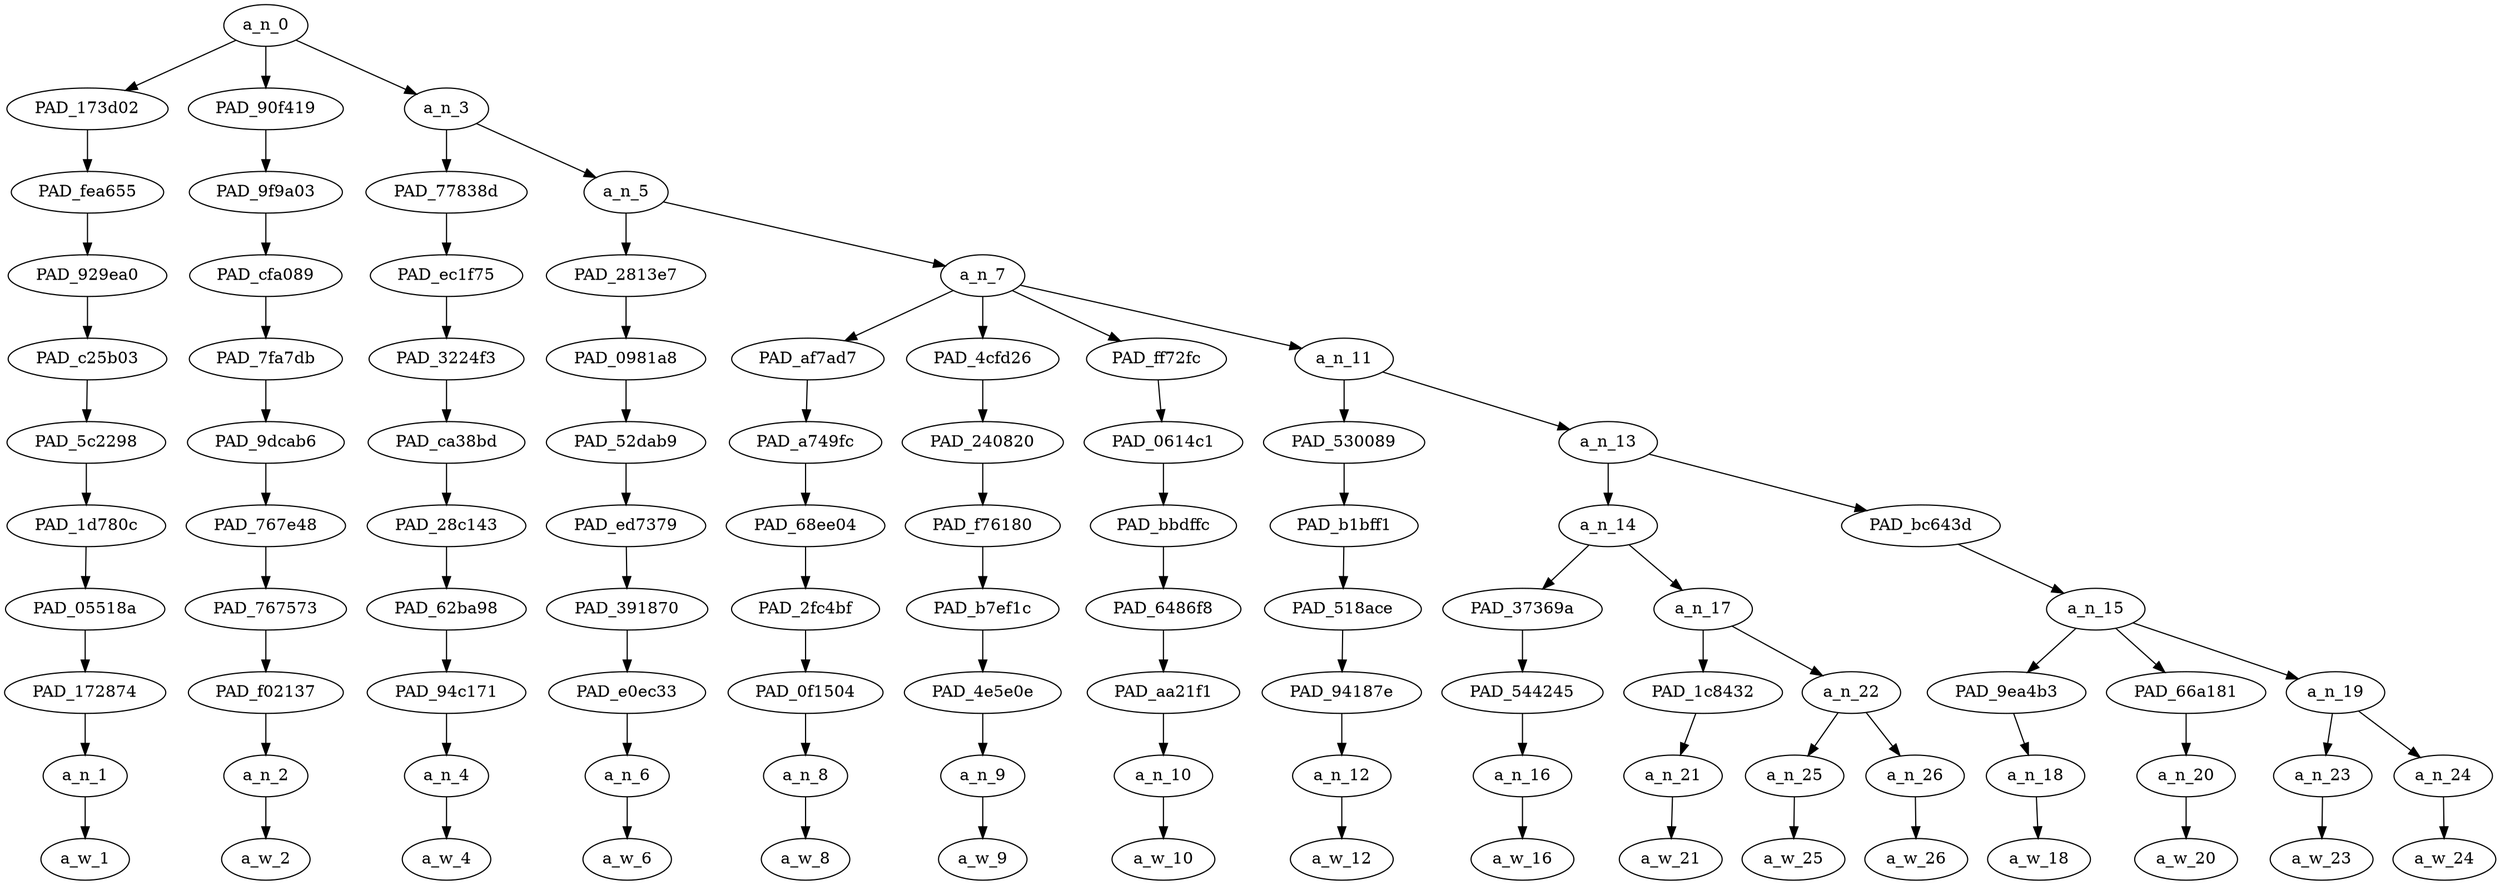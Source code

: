 strict digraph "" {
	a_n_0	[div_dir=1,
		index=0,
		level=10,
		pos="1.4186197916666667,10!",
		text_span="[0, 1, 2, 3, 4, 5, 6, 7, 8, 9, 10, 11, 12, 13, 14, 15]",
		value=1.00000000];
	PAD_173d02	[div_dir=1,
		index=0,
		level=9,
		pos="0.0,9!",
		text_span="[0]",
		value=0.04766457];
	a_n_0 -> PAD_173d02;
	PAD_90f419	[div_dir=-1,
		index=1,
		level=9,
		pos="1.0,9!",
		text_span="[1]",
		value=0.03652976];
	a_n_0 -> PAD_90f419;
	a_n_3	[div_dir=1,
		index=2,
		level=9,
		pos="3.255859375,9!",
		text_span="[2, 3, 4, 5, 6, 7, 8, 9, 10, 11, 12, 13, 14, 15]",
		value=0.91578951];
	a_n_0 -> a_n_3;
	PAD_fea655	[div_dir=1,
		index=0,
		level=8,
		pos="0.0,8!",
		text_span="[0]",
		value=0.04766457];
	PAD_173d02 -> PAD_fea655;
	PAD_929ea0	[div_dir=1,
		index=0,
		level=7,
		pos="0.0,7!",
		text_span="[0]",
		value=0.04766457];
	PAD_fea655 -> PAD_929ea0;
	PAD_c25b03	[div_dir=1,
		index=0,
		level=6,
		pos="0.0,6!",
		text_span="[0]",
		value=0.04766457];
	PAD_929ea0 -> PAD_c25b03;
	PAD_5c2298	[div_dir=1,
		index=0,
		level=5,
		pos="0.0,5!",
		text_span="[0]",
		value=0.04766457];
	PAD_c25b03 -> PAD_5c2298;
	PAD_1d780c	[div_dir=1,
		index=0,
		level=4,
		pos="0.0,4!",
		text_span="[0]",
		value=0.04766457];
	PAD_5c2298 -> PAD_1d780c;
	PAD_05518a	[div_dir=1,
		index=0,
		level=3,
		pos="0.0,3!",
		text_span="[0]",
		value=0.04766457];
	PAD_1d780c -> PAD_05518a;
	PAD_172874	[div_dir=1,
		index=0,
		level=2,
		pos="0.0,2!",
		text_span="[0]",
		value=0.04766457];
	PAD_05518a -> PAD_172874;
	a_n_1	[div_dir=1,
		index=0,
		level=1,
		pos="0.0,1!",
		text_span="[0]",
		value=0.04766457];
	PAD_172874 -> a_n_1;
	a_w_1	[div_dir=0,
		index=0,
		level=0,
		pos="0,0!",
		text_span="[0]",
		value="<user>"];
	a_n_1 -> a_w_1;
	PAD_9f9a03	[div_dir=-1,
		index=1,
		level=8,
		pos="1.0,8!",
		text_span="[1]",
		value=0.03652976];
	PAD_90f419 -> PAD_9f9a03;
	PAD_cfa089	[div_dir=-1,
		index=1,
		level=7,
		pos="1.0,7!",
		text_span="[1]",
		value=0.03652976];
	PAD_9f9a03 -> PAD_cfa089;
	PAD_7fa7db	[div_dir=-1,
		index=1,
		level=6,
		pos="1.0,6!",
		text_span="[1]",
		value=0.03652976];
	PAD_cfa089 -> PAD_7fa7db;
	PAD_9dcab6	[div_dir=-1,
		index=1,
		level=5,
		pos="1.0,5!",
		text_span="[1]",
		value=0.03652976];
	PAD_7fa7db -> PAD_9dcab6;
	PAD_767e48	[div_dir=-1,
		index=1,
		level=4,
		pos="1.0,4!",
		text_span="[1]",
		value=0.03652976];
	PAD_9dcab6 -> PAD_767e48;
	PAD_767573	[div_dir=-1,
		index=1,
		level=3,
		pos="1.0,3!",
		text_span="[1]",
		value=0.03652976];
	PAD_767e48 -> PAD_767573;
	PAD_f02137	[div_dir=-1,
		index=1,
		level=2,
		pos="1.0,2!",
		text_span="[1]",
		value=0.03652976];
	PAD_767573 -> PAD_f02137;
	a_n_2	[div_dir=-1,
		index=1,
		level=1,
		pos="1.0,1!",
		text_span="[1]",
		value=0.03652976];
	PAD_f02137 -> a_n_2;
	a_w_2	[div_dir=0,
		index=1,
		level=0,
		pos="1,0!",
		text_span="[1]",
		value=you];
	a_n_2 -> a_w_2;
	PAD_77838d	[div_dir=-1,
		index=2,
		level=8,
		pos="2.0,8!",
		text_span="[2]",
		value=0.02859380];
	a_n_3 -> PAD_77838d;
	a_n_5	[div_dir=1,
		index=3,
		level=8,
		pos="4.51171875,8!",
		text_span="[3, 4, 5, 6, 7, 8, 9, 10, 11, 12, 13, 14, 15]",
		value=0.88716545];
	a_n_3 -> a_n_5;
	PAD_ec1f75	[div_dir=-1,
		index=2,
		level=7,
		pos="2.0,7!",
		text_span="[2]",
		value=0.02859380];
	PAD_77838d -> PAD_ec1f75;
	PAD_3224f3	[div_dir=-1,
		index=2,
		level=6,
		pos="2.0,6!",
		text_span="[2]",
		value=0.02859380];
	PAD_ec1f75 -> PAD_3224f3;
	PAD_ca38bd	[div_dir=-1,
		index=2,
		level=5,
		pos="2.0,5!",
		text_span="[2]",
		value=0.02859380];
	PAD_3224f3 -> PAD_ca38bd;
	PAD_28c143	[div_dir=-1,
		index=2,
		level=4,
		pos="2.0,4!",
		text_span="[2]",
		value=0.02859380];
	PAD_ca38bd -> PAD_28c143;
	PAD_62ba98	[div_dir=-1,
		index=2,
		level=3,
		pos="2.0,3!",
		text_span="[2]",
		value=0.02859380];
	PAD_28c143 -> PAD_62ba98;
	PAD_94c171	[div_dir=-1,
		index=2,
		level=2,
		pos="2.0,2!",
		text_span="[2]",
		value=0.02859380];
	PAD_62ba98 -> PAD_94c171;
	a_n_4	[div_dir=-1,
		index=2,
		level=1,
		pos="2.0,1!",
		text_span="[2]",
		value=0.02859380];
	PAD_94c171 -> a_n_4;
	a_w_4	[div_dir=0,
		index=2,
		level=0,
		pos="2,0!",
		text_span="[2]",
		value=are];
	a_n_4 -> a_w_4;
	PAD_2813e7	[div_dir=-1,
		index=3,
		level=7,
		pos="3.0,7!",
		text_span="[3]",
		value=0.04280971];
	a_n_5 -> PAD_2813e7;
	a_n_7	[div_dir=1,
		index=4,
		level=7,
		pos="6.0234375,7!",
		text_span="[4, 5, 6, 7, 8, 9, 10, 11, 12, 13, 14, 15]",
		value=0.84429615];
	a_n_5 -> a_n_7;
	PAD_0981a8	[div_dir=-1,
		index=3,
		level=6,
		pos="3.0,6!",
		text_span="[3]",
		value=0.04280971];
	PAD_2813e7 -> PAD_0981a8;
	PAD_52dab9	[div_dir=-1,
		index=3,
		level=5,
		pos="3.0,5!",
		text_span="[3]",
		value=0.04280971];
	PAD_0981a8 -> PAD_52dab9;
	PAD_ed7379	[div_dir=-1,
		index=3,
		level=4,
		pos="3.0,4!",
		text_span="[3]",
		value=0.04280971];
	PAD_52dab9 -> PAD_ed7379;
	PAD_391870	[div_dir=-1,
		index=3,
		level=3,
		pos="3.0,3!",
		text_span="[3]",
		value=0.04280971];
	PAD_ed7379 -> PAD_391870;
	PAD_e0ec33	[div_dir=-1,
		index=3,
		level=2,
		pos="3.0,2!",
		text_span="[3]",
		value=0.04280971];
	PAD_391870 -> PAD_e0ec33;
	a_n_6	[div_dir=-1,
		index=3,
		level=1,
		pos="3.0,1!",
		text_span="[3]",
		value=0.04280971];
	PAD_e0ec33 -> a_n_6;
	a_w_6	[div_dir=0,
		index=3,
		level=0,
		pos="3,0!",
		text_span="[3]",
		value=missing];
	a_n_6 -> a_w_6;
	PAD_af7ad7	[div_dir=-1,
		index=4,
		level=6,
		pos="4.0,6!",
		text_span="[4]",
		value=0.02437307];
	a_n_7 -> PAD_af7ad7;
	PAD_4cfd26	[div_dir=-1,
		index=5,
		level=6,
		pos="5.0,6!",
		text_span="[5]",
		value=0.03927244];
	a_n_7 -> PAD_4cfd26;
	PAD_ff72fc	[div_dir=-1,
		index=6,
		level=6,
		pos="6.0,6!",
		text_span="[6]",
		value=0.05084418];
	a_n_7 -> PAD_ff72fc;
	a_n_11	[div_dir=1,
		index=7,
		level=6,
		pos="9.09375,6!",
		text_span="[7, 8, 9, 10, 11, 12, 13, 14, 15]",
		value=0.72972298];
	a_n_7 -> a_n_11;
	PAD_a749fc	[div_dir=-1,
		index=4,
		level=5,
		pos="4.0,5!",
		text_span="[4]",
		value=0.02437307];
	PAD_af7ad7 -> PAD_a749fc;
	PAD_68ee04	[div_dir=-1,
		index=4,
		level=4,
		pos="4.0,4!",
		text_span="[4]",
		value=0.02437307];
	PAD_a749fc -> PAD_68ee04;
	PAD_2fc4bf	[div_dir=-1,
		index=4,
		level=3,
		pos="4.0,3!",
		text_span="[4]",
		value=0.02437307];
	PAD_68ee04 -> PAD_2fc4bf;
	PAD_0f1504	[div_dir=-1,
		index=4,
		level=2,
		pos="4.0,2!",
		text_span="[4]",
		value=0.02437307];
	PAD_2fc4bf -> PAD_0f1504;
	a_n_8	[div_dir=-1,
		index=4,
		level=1,
		pos="4.0,1!",
		text_span="[4]",
		value=0.02437307];
	PAD_0f1504 -> a_n_8;
	a_w_8	[div_dir=0,
		index=4,
		level=0,
		pos="4,0!",
		text_span="[4]",
		value=an];
	a_n_8 -> a_w_8;
	PAD_240820	[div_dir=-1,
		index=5,
		level=5,
		pos="5.0,5!",
		text_span="[5]",
		value=0.03927244];
	PAD_4cfd26 -> PAD_240820;
	PAD_f76180	[div_dir=-1,
		index=5,
		level=4,
		pos="5.0,4!",
		text_span="[5]",
		value=0.03927244];
	PAD_240820 -> PAD_f76180;
	PAD_b7ef1c	[div_dir=-1,
		index=5,
		level=3,
		pos="5.0,3!",
		text_span="[5]",
		value=0.03927244];
	PAD_f76180 -> PAD_b7ef1c;
	PAD_4e5e0e	[div_dir=-1,
		index=5,
		level=2,
		pos="5.0,2!",
		text_span="[5]",
		value=0.03927244];
	PAD_b7ef1c -> PAD_4e5e0e;
	a_n_9	[div_dir=-1,
		index=5,
		level=1,
		pos="5.0,1!",
		text_span="[5]",
		value=0.03927244];
	PAD_4e5e0e -> a_n_9;
	a_w_9	[div_dir=0,
		index=5,
		level=0,
		pos="5,0!",
		text_span="[5]",
		value=essential];
	a_n_9 -> a_w_9;
	PAD_0614c1	[div_dir=-1,
		index=6,
		level=5,
		pos="6.0,5!",
		text_span="[6]",
		value=0.05084418];
	PAD_ff72fc -> PAD_0614c1;
	PAD_bbdffc	[div_dir=-1,
		index=6,
		level=4,
		pos="6.0,4!",
		text_span="[6]",
		value=0.05084418];
	PAD_0614c1 -> PAD_bbdffc;
	PAD_6486f8	[div_dir=-1,
		index=6,
		level=3,
		pos="6.0,3!",
		text_span="[6]",
		value=0.05084418];
	PAD_bbdffc -> PAD_6486f8;
	PAD_aa21f1	[div_dir=-1,
		index=6,
		level=2,
		pos="6.0,2!",
		text_span="[6]",
		value=0.05084418];
	PAD_6486f8 -> PAD_aa21f1;
	a_n_10	[div_dir=-1,
		index=6,
		level=1,
		pos="6.0,1!",
		text_span="[6]",
		value=0.05084418];
	PAD_aa21f1 -> a_n_10;
	a_w_10	[div_dir=0,
		index=6,
		level=0,
		pos="6,0!",
		text_span="[6]",
		value=premise];
	a_n_10 -> a_w_10;
	PAD_530089	[div_dir=-1,
		index=7,
		level=5,
		pos="7.0,5!",
		text_span="[7]",
		value=0.03421953];
	a_n_11 -> PAD_530089;
	a_n_13	[div_dir=1,
		index=8,
		level=5,
		pos="11.1875,5!",
		text_span="[8, 9, 10, 11, 12, 13, 14, 15]",
		value=0.69531691];
	a_n_11 -> a_n_13;
	PAD_b1bff1	[div_dir=-1,
		index=7,
		level=4,
		pos="7.0,4!",
		text_span="[7]",
		value=0.03421953];
	PAD_530089 -> PAD_b1bff1;
	PAD_518ace	[div_dir=-1,
		index=7,
		level=3,
		pos="7.0,3!",
		text_span="[7]",
		value=0.03421953];
	PAD_b1bff1 -> PAD_518ace;
	PAD_94187e	[div_dir=-1,
		index=7,
		level=2,
		pos="7.0,2!",
		text_span="[7]",
		value=0.03421953];
	PAD_518ace -> PAD_94187e;
	a_n_12	[div_dir=-1,
		index=7,
		level=1,
		pos="7.0,1!",
		text_span="[7]",
		value=0.03421953];
	PAD_94187e -> a_n_12;
	a_w_12	[div_dir=0,
		index=7,
		level=0,
		pos="7,0!",
		text_span="[7]",
		value=whether];
	a_n_12 -> a_w_12;
	a_n_14	[div_dir=1,
		index=8,
		level=4,
		pos="8.875,4!",
		text_span="[8, 9, 10, 11]",
		value=0.23276532];
	a_n_13 -> a_n_14;
	PAD_bc643d	[div_dir=1,
		index=9,
		level=4,
		pos="13.5,4!",
		text_span="[12, 13, 14, 15]",
		value=0.46235000];
	a_n_13 -> PAD_bc643d;
	PAD_37369a	[div_dir=-1,
		index=8,
		level=3,
		pos="8.0,3!",
		text_span="[8]",
		value=0.02579812];
	a_n_14 -> PAD_37369a;
	a_n_17	[div_dir=1,
		index=9,
		level=3,
		pos="9.75,3!",
		text_span="[9, 10, 11]",
		value=0.20683926];
	a_n_14 -> a_n_17;
	PAD_544245	[div_dir=-1,
		index=8,
		level=2,
		pos="8.0,2!",
		text_span="[8]",
		value=0.02579812];
	PAD_37369a -> PAD_544245;
	a_n_16	[div_dir=-1,
		index=8,
		level=1,
		pos="8.0,1!",
		text_span="[8]",
		value=0.02579812];
	PAD_544245 -> a_n_16;
	a_w_16	[div_dir=0,
		index=8,
		level=0,
		pos="8,0!",
		text_span="[8]",
		value=any];
	a_n_16 -> a_w_16;
	PAD_1c8432	[div_dir=-1,
		index=9,
		level=2,
		pos="9.0,2!",
		text_span="[9]",
		value=0.02389464];
	a_n_17 -> PAD_1c8432;
	a_n_22	[div_dir=1,
		index=10,
		level=2,
		pos="10.5,2!",
		text_span="[10, 11]",
		value=0.18271653];
	a_n_17 -> a_n_22;
	a_n_21	[div_dir=-1,
		index=9,
		level=1,
		pos="9.0,1!",
		text_span="[9]",
		value=0.02389464];
	PAD_1c8432 -> a_n_21;
	a_w_21	[div_dir=0,
		index=9,
		level=0,
		pos="9,0!",
		text_span="[9]",
		value=of];
	a_n_21 -> a_w_21;
	a_n_25	[div_dir=1,
		index=10,
		level=1,
		pos="10.0,1!",
		text_span="[10]",
		value=0.04784851];
	a_n_22 -> a_n_25;
	a_n_26	[div_dir=1,
		index=11,
		level=1,
		pos="11.0,1!",
		text_span="[11]",
		value=0.13452222];
	a_n_22 -> a_n_26;
	a_w_25	[div_dir=0,
		index=10,
		level=0,
		pos="10,0!",
		text_span="[10]",
		value=those];
	a_n_25 -> a_w_25;
	a_w_26	[div_dir=0,
		index=11,
		level=0,
		pos="11,0!",
		text_span="[11]",
		value=immigrants];
	a_n_26 -> a_w_26;
	a_n_15	[div_dir=1,
		index=10,
		level=3,
		pos="13.5,3!",
		text_span="[12, 13, 14, 15]",
		value=0.46235000];
	PAD_bc643d -> a_n_15;
	PAD_9ea4b3	[div_dir=-1,
		index=11,
		level=2,
		pos="12.0,2!",
		text_span="[12]",
		value=0.06184921];
	a_n_15 -> PAD_9ea4b3;
	PAD_66a181	[div_dir=1,
		index=13,
		level=2,
		pos="15.0,2!",
		text_span="[15]",
		value=0.26918572];
	a_n_15 -> PAD_66a181;
	a_n_19	[div_dir=1,
		index=12,
		level=2,
		pos="13.5,2!",
		text_span="[13, 14]",
		value=0.13115926];
	a_n_15 -> a_n_19;
	a_n_18	[div_dir=-1,
		index=12,
		level=1,
		pos="12.0,1!",
		text_span="[12]",
		value=0.06184921];
	PAD_9ea4b3 -> a_n_18;
	a_w_18	[div_dir=0,
		index=12,
		level=0,
		pos="12,0!",
		text_span="[12]",
		value=committed];
	a_n_18 -> a_w_18;
	a_n_20	[div_dir=1,
		index=15,
		level=1,
		pos="15.0,1!",
		text_span="[15]",
		value=0.26918572];
	PAD_66a181 -> a_n_20;
	a_w_20	[div_dir=0,
		index=15,
		level=0,
		pos="15,0!",
		text_span="[15]",
		value=dumbass];
	a_n_20 -> a_w_20;
	a_n_23	[div_dir=-1,
		index=13,
		level=1,
		pos="13.0,1!",
		text_span="[13]",
		value=0.04024892];
	a_n_19 -> a_n_23;
	a_n_24	[div_dir=1,
		index=14,
		level=1,
		pos="14.0,1!",
		text_span="[14]",
		value=0.09069259];
	a_n_19 -> a_n_24;
	a_w_23	[div_dir=0,
		index=13,
		level=0,
		pos="13,0!",
		text_span="[13]",
		value=any1];
	a_n_23 -> a_w_23;
	a_w_24	[div_dir=0,
		index=14,
		level=0,
		pos="14,0!",
		text_span="[14]",
		value=crimes];
	a_n_24 -> a_w_24;
}
